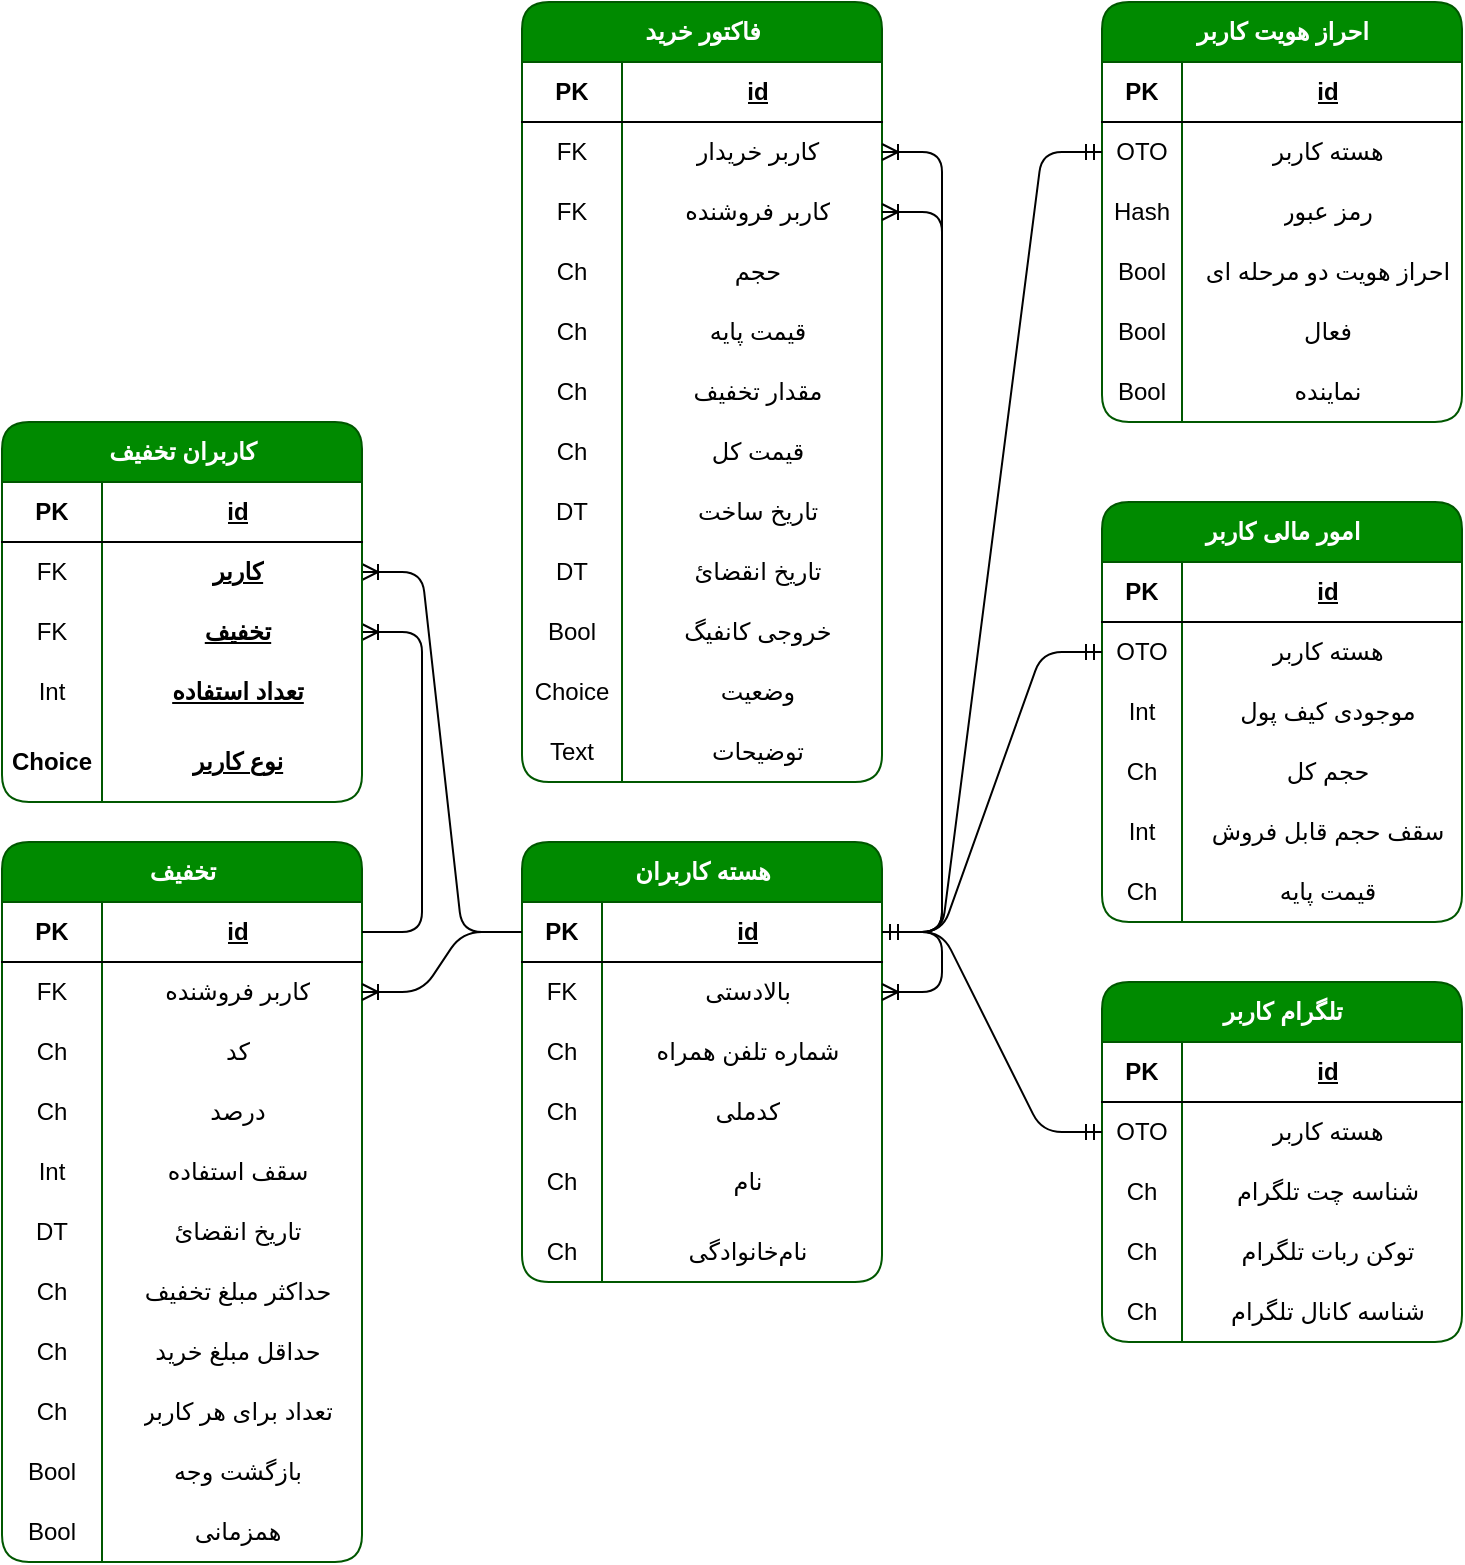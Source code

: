 <mxfile version="28.0.7">
  <diagram name="Page-1" id="xzFV79F4zB2x8VeSr9v8">
    <mxGraphModel dx="1342" dy="1231" grid="1" gridSize="10" guides="1" tooltips="1" connect="1" arrows="1" fold="1" page="0" pageScale="1" pageWidth="827" pageHeight="1169" math="0" shadow="0">
      <root>
        <mxCell id="0" />
        <mxCell id="1" parent="0" />
        <mxCell id="6deg_MOWujxzGPfDcWwe-26" value="فاکتور خرید" style="shape=table;startSize=30;container=1;collapsible=1;childLayout=tableLayout;fixedRows=1;rowLines=0;fontStyle=1;align=center;resizeLast=1;html=1;rounded=1;fillColor=#008a00;fontColor=#ffffff;strokeColor=#005700;swimlaneFillColor=default;" parent="1" vertex="1">
          <mxGeometry x="610" y="-350" width="180" height="390" as="geometry" />
        </mxCell>
        <mxCell id="6deg_MOWujxzGPfDcWwe-27" value="" style="shape=tableRow;horizontal=0;startSize=0;swimlaneHead=0;swimlaneBody=0;fillColor=none;collapsible=0;dropTarget=0;points=[[0,0.5],[1,0.5]];portConstraint=eastwest;top=0;left=0;right=0;bottom=1;swimlaneFillColor=default;" parent="6deg_MOWujxzGPfDcWwe-26" vertex="1">
          <mxGeometry y="30" width="180" height="30" as="geometry" />
        </mxCell>
        <mxCell id="6deg_MOWujxzGPfDcWwe-28" value="PK" style="shape=partialRectangle;connectable=0;fillColor=none;top=0;left=0;bottom=0;right=0;fontStyle=1;overflow=hidden;whiteSpace=wrap;html=1;swimlaneFillColor=default;" parent="6deg_MOWujxzGPfDcWwe-27" vertex="1">
          <mxGeometry width="50" height="30" as="geometry">
            <mxRectangle width="50" height="30" as="alternateBounds" />
          </mxGeometry>
        </mxCell>
        <mxCell id="6deg_MOWujxzGPfDcWwe-29" value="id" style="shape=partialRectangle;connectable=0;fillColor=none;top=0;left=0;bottom=0;right=0;align=center;spacingLeft=6;fontStyle=5;overflow=hidden;whiteSpace=wrap;html=1;swimlaneFillColor=default;" parent="6deg_MOWujxzGPfDcWwe-27" vertex="1">
          <mxGeometry x="50" width="130" height="30" as="geometry">
            <mxRectangle width="130" height="30" as="alternateBounds" />
          </mxGeometry>
        </mxCell>
        <mxCell id="6deg_MOWujxzGPfDcWwe-63" style="shape=tableRow;horizontal=0;startSize=0;swimlaneHead=0;swimlaneBody=0;fillColor=none;collapsible=0;dropTarget=0;points=[[0,0.5],[1,0.5]];portConstraint=eastwest;top=0;left=0;right=0;bottom=0;swimlaneFillColor=default;fontColor=#ffffff;strokeColor=#006EAF;" parent="6deg_MOWujxzGPfDcWwe-26" vertex="1">
          <mxGeometry y="60" width="180" height="30" as="geometry" />
        </mxCell>
        <mxCell id="6deg_MOWujxzGPfDcWwe-64" value="FK" style="shape=partialRectangle;connectable=0;fillColor=none;top=0;left=0;bottom=0;right=0;editable=1;overflow=hidden;whiteSpace=wrap;html=1;swimlaneFillColor=default;" parent="6deg_MOWujxzGPfDcWwe-63" vertex="1">
          <mxGeometry width="50" height="30" as="geometry">
            <mxRectangle width="50" height="30" as="alternateBounds" />
          </mxGeometry>
        </mxCell>
        <mxCell id="6deg_MOWujxzGPfDcWwe-65" value="کاربر خریدار" style="shape=partialRectangle;connectable=0;fillColor=none;top=0;left=0;bottom=0;right=0;align=center;spacingLeft=6;overflow=hidden;whiteSpace=wrap;html=1;swimlaneFillColor=default;" parent="6deg_MOWujxzGPfDcWwe-63" vertex="1">
          <mxGeometry x="50" width="130" height="30" as="geometry">
            <mxRectangle width="130" height="30" as="alternateBounds" />
          </mxGeometry>
        </mxCell>
        <mxCell id="6deg_MOWujxzGPfDcWwe-66" style="shape=tableRow;horizontal=0;startSize=0;swimlaneHead=0;swimlaneBody=0;fillColor=none;collapsible=0;dropTarget=0;points=[[0,0.5],[1,0.5]];portConstraint=eastwest;top=0;left=0;right=0;bottom=0;swimlaneFillColor=default;fontColor=#ffffff;strokeColor=#006EAF;" parent="6deg_MOWujxzGPfDcWwe-26" vertex="1">
          <mxGeometry y="90" width="180" height="30" as="geometry" />
        </mxCell>
        <mxCell id="6deg_MOWujxzGPfDcWwe-67" value="FK" style="shape=partialRectangle;connectable=0;fillColor=none;top=0;left=0;bottom=0;right=0;editable=1;overflow=hidden;whiteSpace=wrap;html=1;swimlaneFillColor=default;" parent="6deg_MOWujxzGPfDcWwe-66" vertex="1">
          <mxGeometry width="50" height="30" as="geometry">
            <mxRectangle width="50" height="30" as="alternateBounds" />
          </mxGeometry>
        </mxCell>
        <mxCell id="6deg_MOWujxzGPfDcWwe-68" value="کاربر فروشنده" style="shape=partialRectangle;connectable=0;fillColor=none;top=0;left=0;bottom=0;right=0;align=center;spacingLeft=6;overflow=hidden;whiteSpace=wrap;html=1;swimlaneFillColor=default;" parent="6deg_MOWujxzGPfDcWwe-66" vertex="1">
          <mxGeometry x="50" width="130" height="30" as="geometry">
            <mxRectangle width="130" height="30" as="alternateBounds" />
          </mxGeometry>
        </mxCell>
        <mxCell id="6deg_MOWujxzGPfDcWwe-36" value="" style="shape=tableRow;horizontal=0;startSize=0;swimlaneHead=0;swimlaneBody=0;fillColor=none;collapsible=0;dropTarget=0;points=[[0,0.5],[1,0.5]];portConstraint=eastwest;top=0;left=0;right=0;bottom=0;swimlaneFillColor=default;" parent="6deg_MOWujxzGPfDcWwe-26" vertex="1">
          <mxGeometry y="120" width="180" height="30" as="geometry" />
        </mxCell>
        <mxCell id="6deg_MOWujxzGPfDcWwe-37" value="Ch" style="shape=partialRectangle;connectable=0;fillColor=none;top=0;left=0;bottom=0;right=0;editable=1;overflow=hidden;whiteSpace=wrap;html=1;swimlaneFillColor=default;" parent="6deg_MOWujxzGPfDcWwe-36" vertex="1">
          <mxGeometry width="50" height="30" as="geometry">
            <mxRectangle width="50" height="30" as="alternateBounds" />
          </mxGeometry>
        </mxCell>
        <mxCell id="6deg_MOWujxzGPfDcWwe-38" value="حجم" style="shape=partialRectangle;connectable=0;fillColor=none;top=0;left=0;bottom=0;right=0;align=center;spacingLeft=6;overflow=hidden;whiteSpace=wrap;html=1;swimlaneFillColor=default;" parent="6deg_MOWujxzGPfDcWwe-36" vertex="1">
          <mxGeometry x="50" width="130" height="30" as="geometry">
            <mxRectangle width="130" height="30" as="alternateBounds" />
          </mxGeometry>
        </mxCell>
        <mxCell id="6deg_MOWujxzGPfDcWwe-45" style="shape=tableRow;horizontal=0;startSize=0;swimlaneHead=0;swimlaneBody=0;fillColor=none;collapsible=0;dropTarget=0;points=[[0,0.5],[1,0.5]];portConstraint=eastwest;top=0;left=0;right=0;bottom=0;swimlaneFillColor=default;" parent="6deg_MOWujxzGPfDcWwe-26" vertex="1">
          <mxGeometry y="150" width="180" height="30" as="geometry" />
        </mxCell>
        <mxCell id="6deg_MOWujxzGPfDcWwe-46" value="Ch" style="shape=partialRectangle;connectable=0;fillColor=none;top=0;left=0;bottom=0;right=0;editable=1;overflow=hidden;whiteSpace=wrap;html=1;swimlaneFillColor=default;" parent="6deg_MOWujxzGPfDcWwe-45" vertex="1">
          <mxGeometry width="50" height="30" as="geometry">
            <mxRectangle width="50" height="30" as="alternateBounds" />
          </mxGeometry>
        </mxCell>
        <mxCell id="6deg_MOWujxzGPfDcWwe-47" value="قیمت پایه" style="shape=partialRectangle;connectable=0;fillColor=none;top=0;left=0;bottom=0;right=0;align=center;spacingLeft=6;overflow=hidden;whiteSpace=wrap;html=1;swimlaneFillColor=default;" parent="6deg_MOWujxzGPfDcWwe-45" vertex="1">
          <mxGeometry x="50" width="130" height="30" as="geometry">
            <mxRectangle width="130" height="30" as="alternateBounds" />
          </mxGeometry>
        </mxCell>
        <mxCell id="YhG-gfFXXCtol52dX9Sa-104" style="shape=tableRow;horizontal=0;startSize=0;swimlaneHead=0;swimlaneBody=0;fillColor=none;collapsible=0;dropTarget=0;points=[[0,0.5],[1,0.5]];portConstraint=eastwest;top=0;left=0;right=0;bottom=0;swimlaneFillColor=default;" parent="6deg_MOWujxzGPfDcWwe-26" vertex="1">
          <mxGeometry y="180" width="180" height="30" as="geometry" />
        </mxCell>
        <mxCell id="YhG-gfFXXCtol52dX9Sa-105" value="Ch" style="shape=partialRectangle;connectable=0;fillColor=none;top=0;left=0;bottom=0;right=0;editable=1;overflow=hidden;whiteSpace=wrap;html=1;swimlaneFillColor=default;" parent="YhG-gfFXXCtol52dX9Sa-104" vertex="1">
          <mxGeometry width="50" height="30" as="geometry">
            <mxRectangle width="50" height="30" as="alternateBounds" />
          </mxGeometry>
        </mxCell>
        <mxCell id="YhG-gfFXXCtol52dX9Sa-106" value="مقدار تخفیف" style="shape=partialRectangle;connectable=0;fillColor=none;top=0;left=0;bottom=0;right=0;align=center;spacingLeft=6;overflow=hidden;whiteSpace=wrap;html=1;swimlaneFillColor=default;" parent="YhG-gfFXXCtol52dX9Sa-104" vertex="1">
          <mxGeometry x="50" width="130" height="30" as="geometry">
            <mxRectangle width="130" height="30" as="alternateBounds" />
          </mxGeometry>
        </mxCell>
        <mxCell id="6deg_MOWujxzGPfDcWwe-39" style="shape=tableRow;horizontal=0;startSize=0;swimlaneHead=0;swimlaneBody=0;fillColor=none;collapsible=0;dropTarget=0;points=[[0,0.5],[1,0.5]];portConstraint=eastwest;top=0;left=0;right=0;bottom=0;swimlaneFillColor=default;" parent="6deg_MOWujxzGPfDcWwe-26" vertex="1">
          <mxGeometry y="210" width="180" height="30" as="geometry" />
        </mxCell>
        <mxCell id="6deg_MOWujxzGPfDcWwe-40" value="Ch" style="shape=partialRectangle;connectable=0;fillColor=none;top=0;left=0;bottom=0;right=0;editable=1;overflow=hidden;whiteSpace=wrap;html=1;swimlaneFillColor=default;" parent="6deg_MOWujxzGPfDcWwe-39" vertex="1">
          <mxGeometry width="50" height="30" as="geometry">
            <mxRectangle width="50" height="30" as="alternateBounds" />
          </mxGeometry>
        </mxCell>
        <mxCell id="6deg_MOWujxzGPfDcWwe-41" value="قیمت کل" style="shape=partialRectangle;connectable=0;fillColor=none;top=0;left=0;bottom=0;right=0;align=center;spacingLeft=6;overflow=hidden;whiteSpace=wrap;html=1;swimlaneFillColor=default;" parent="6deg_MOWujxzGPfDcWwe-39" vertex="1">
          <mxGeometry x="50" width="130" height="30" as="geometry">
            <mxRectangle width="130" height="30" as="alternateBounds" />
          </mxGeometry>
        </mxCell>
        <mxCell id="6deg_MOWujxzGPfDcWwe-30" value="" style="shape=tableRow;horizontal=0;startSize=0;swimlaneHead=0;swimlaneBody=0;fillColor=none;collapsible=0;dropTarget=0;points=[[0,0.5],[1,0.5]];portConstraint=eastwest;top=0;left=0;right=0;bottom=0;swimlaneFillColor=default;" parent="6deg_MOWujxzGPfDcWwe-26" vertex="1">
          <mxGeometry y="240" width="180" height="30" as="geometry" />
        </mxCell>
        <mxCell id="6deg_MOWujxzGPfDcWwe-31" value="DT" style="shape=partialRectangle;connectable=0;fillColor=none;top=0;left=0;bottom=0;right=0;editable=1;overflow=hidden;whiteSpace=wrap;html=1;swimlaneFillColor=default;" parent="6deg_MOWujxzGPfDcWwe-30" vertex="1">
          <mxGeometry width="50" height="30" as="geometry">
            <mxRectangle width="50" height="30" as="alternateBounds" />
          </mxGeometry>
        </mxCell>
        <mxCell id="6deg_MOWujxzGPfDcWwe-32" value="تاریخ ساخت" style="shape=partialRectangle;connectable=0;fillColor=none;top=0;left=0;bottom=0;right=0;align=center;spacingLeft=6;overflow=hidden;whiteSpace=wrap;html=1;swimlaneFillColor=default;" parent="6deg_MOWujxzGPfDcWwe-30" vertex="1">
          <mxGeometry x="50" width="130" height="30" as="geometry">
            <mxRectangle width="130" height="30" as="alternateBounds" />
          </mxGeometry>
        </mxCell>
        <mxCell id="YhG-gfFXXCtol52dX9Sa-58" style="shape=tableRow;horizontal=0;startSize=0;swimlaneHead=0;swimlaneBody=0;fillColor=none;collapsible=0;dropTarget=0;points=[[0,0.5],[1,0.5]];portConstraint=eastwest;top=0;left=0;right=0;bottom=0;swimlaneFillColor=default;" parent="6deg_MOWujxzGPfDcWwe-26" vertex="1">
          <mxGeometry y="270" width="180" height="30" as="geometry" />
        </mxCell>
        <mxCell id="YhG-gfFXXCtol52dX9Sa-59" value="DT" style="shape=partialRectangle;connectable=0;fillColor=none;top=0;left=0;bottom=0;right=0;editable=1;overflow=hidden;whiteSpace=wrap;html=1;swimlaneFillColor=default;" parent="YhG-gfFXXCtol52dX9Sa-58" vertex="1">
          <mxGeometry width="50" height="30" as="geometry">
            <mxRectangle width="50" height="30" as="alternateBounds" />
          </mxGeometry>
        </mxCell>
        <mxCell id="YhG-gfFXXCtol52dX9Sa-60" value="تاریخ انقضائ" style="shape=partialRectangle;connectable=0;fillColor=none;top=0;left=0;bottom=0;right=0;align=center;spacingLeft=6;overflow=hidden;whiteSpace=wrap;html=1;swimlaneFillColor=default;" parent="YhG-gfFXXCtol52dX9Sa-58" vertex="1">
          <mxGeometry x="50" width="130" height="30" as="geometry">
            <mxRectangle width="130" height="30" as="alternateBounds" />
          </mxGeometry>
        </mxCell>
        <mxCell id="YhG-gfFXXCtol52dX9Sa-61" style="shape=tableRow;horizontal=0;startSize=0;swimlaneHead=0;swimlaneBody=0;fillColor=none;collapsible=0;dropTarget=0;points=[[0,0.5],[1,0.5]];portConstraint=eastwest;top=0;left=0;right=0;bottom=0;swimlaneFillColor=default;" parent="6deg_MOWujxzGPfDcWwe-26" vertex="1">
          <mxGeometry y="300" width="180" height="30" as="geometry" />
        </mxCell>
        <mxCell id="YhG-gfFXXCtol52dX9Sa-62" value="Bool" style="shape=partialRectangle;connectable=0;fillColor=none;top=0;left=0;bottom=0;right=0;editable=1;overflow=hidden;whiteSpace=wrap;html=1;swimlaneFillColor=default;" parent="YhG-gfFXXCtol52dX9Sa-61" vertex="1">
          <mxGeometry width="50" height="30" as="geometry">
            <mxRectangle width="50" height="30" as="alternateBounds" />
          </mxGeometry>
        </mxCell>
        <mxCell id="YhG-gfFXXCtol52dX9Sa-63" value="خروجی کانفیگ" style="shape=partialRectangle;connectable=0;fillColor=none;top=0;left=0;bottom=0;right=0;align=center;spacingLeft=6;overflow=hidden;whiteSpace=wrap;html=1;swimlaneFillColor=default;" parent="YhG-gfFXXCtol52dX9Sa-61" vertex="1">
          <mxGeometry x="50" width="130" height="30" as="geometry">
            <mxRectangle width="130" height="30" as="alternateBounds" />
          </mxGeometry>
        </mxCell>
        <mxCell id="YhG-gfFXXCtol52dX9Sa-64" style="shape=tableRow;horizontal=0;startSize=0;swimlaneHead=0;swimlaneBody=0;fillColor=none;collapsible=0;dropTarget=0;points=[[0,0.5],[1,0.5]];portConstraint=eastwest;top=0;left=0;right=0;bottom=0;swimlaneFillColor=default;" parent="6deg_MOWujxzGPfDcWwe-26" vertex="1">
          <mxGeometry y="330" width="180" height="30" as="geometry" />
        </mxCell>
        <mxCell id="YhG-gfFXXCtol52dX9Sa-65" value="Choice" style="shape=partialRectangle;connectable=0;fillColor=none;top=0;left=0;bottom=0;right=0;editable=1;overflow=hidden;whiteSpace=wrap;html=1;swimlaneFillColor=default;" parent="YhG-gfFXXCtol52dX9Sa-64" vertex="1">
          <mxGeometry width="50" height="30" as="geometry">
            <mxRectangle width="50" height="30" as="alternateBounds" />
          </mxGeometry>
        </mxCell>
        <mxCell id="YhG-gfFXXCtol52dX9Sa-66" value="وضعیت" style="shape=partialRectangle;connectable=0;fillColor=none;top=0;left=0;bottom=0;right=0;align=center;spacingLeft=6;overflow=hidden;whiteSpace=wrap;html=1;swimlaneFillColor=default;" parent="YhG-gfFXXCtol52dX9Sa-64" vertex="1">
          <mxGeometry x="50" width="130" height="30" as="geometry">
            <mxRectangle width="130" height="30" as="alternateBounds" />
          </mxGeometry>
        </mxCell>
        <mxCell id="YhG-gfFXXCtol52dX9Sa-122" style="shape=tableRow;horizontal=0;startSize=0;swimlaneHead=0;swimlaneBody=0;fillColor=none;collapsible=0;dropTarget=0;points=[[0,0.5],[1,0.5]];portConstraint=eastwest;top=0;left=0;right=0;bottom=0;swimlaneFillColor=default;" parent="6deg_MOWujxzGPfDcWwe-26" vertex="1">
          <mxGeometry y="360" width="180" height="30" as="geometry" />
        </mxCell>
        <mxCell id="YhG-gfFXXCtol52dX9Sa-123" value="Text" style="shape=partialRectangle;connectable=0;fillColor=none;top=0;left=0;bottom=0;right=0;editable=1;overflow=hidden;whiteSpace=wrap;html=1;swimlaneFillColor=default;" parent="YhG-gfFXXCtol52dX9Sa-122" vertex="1">
          <mxGeometry width="50" height="30" as="geometry">
            <mxRectangle width="50" height="30" as="alternateBounds" />
          </mxGeometry>
        </mxCell>
        <mxCell id="YhG-gfFXXCtol52dX9Sa-124" value="توضیحات" style="shape=partialRectangle;connectable=0;fillColor=none;top=0;left=0;bottom=0;right=0;align=center;spacingLeft=6;overflow=hidden;whiteSpace=wrap;html=1;swimlaneFillColor=default;" parent="YhG-gfFXXCtol52dX9Sa-122" vertex="1">
          <mxGeometry x="50" width="130" height="30" as="geometry">
            <mxRectangle width="130" height="30" as="alternateBounds" />
          </mxGeometry>
        </mxCell>
        <mxCell id="6deg_MOWujxzGPfDcWwe-69" value="" style="edgeStyle=entityRelationEdgeStyle;fontSize=12;html=1;endArrow=ERoneToMany;rounded=1;curved=0;" parent="1" source="bTfZfYjxUkycG_tiDqc0-6" target="6deg_MOWujxzGPfDcWwe-63" edge="1">
          <mxGeometry width="100" height="100" relative="1" as="geometry">
            <mxPoint x="220" y="290" as="sourcePoint" />
            <mxPoint x="320" y="190" as="targetPoint" />
          </mxGeometry>
        </mxCell>
        <mxCell id="6deg_MOWujxzGPfDcWwe-70" value="" style="edgeStyle=entityRelationEdgeStyle;fontSize=12;html=1;endArrow=ERoneToMany;rounded=1;curved=0;" parent="1" source="bTfZfYjxUkycG_tiDqc0-6" target="6deg_MOWujxzGPfDcWwe-66" edge="1">
          <mxGeometry width="100" height="100" relative="1" as="geometry">
            <mxPoint x="320" y="150" as="sourcePoint" />
            <mxPoint x="441" y="180" as="targetPoint" />
          </mxGeometry>
        </mxCell>
        <mxCell id="YhG-gfFXXCtol52dX9Sa-70" value="تخفیف" style="shape=table;startSize=30;container=1;collapsible=1;childLayout=tableLayout;fixedRows=1;rowLines=0;fontStyle=1;align=center;resizeLast=1;html=1;rounded=1;fillColor=#008a00;fontColor=#ffffff;strokeColor=#005700;swimlaneFillColor=default;" parent="1" vertex="1">
          <mxGeometry x="350" y="70" width="180" height="360" as="geometry" />
        </mxCell>
        <mxCell id="YhG-gfFXXCtol52dX9Sa-71" value="" style="shape=tableRow;horizontal=0;startSize=0;swimlaneHead=0;swimlaneBody=0;fillColor=none;collapsible=0;dropTarget=0;points=[[0,0.5],[1,0.5]];portConstraint=eastwest;top=0;left=0;right=0;bottom=1;swimlaneFillColor=default;" parent="YhG-gfFXXCtol52dX9Sa-70" vertex="1">
          <mxGeometry y="30" width="180" height="30" as="geometry" />
        </mxCell>
        <mxCell id="YhG-gfFXXCtol52dX9Sa-72" value="PK" style="shape=partialRectangle;connectable=0;fillColor=none;top=0;left=0;bottom=0;right=0;fontStyle=1;overflow=hidden;whiteSpace=wrap;html=1;swimlaneFillColor=default;" parent="YhG-gfFXXCtol52dX9Sa-71" vertex="1">
          <mxGeometry width="50" height="30" as="geometry">
            <mxRectangle width="50" height="30" as="alternateBounds" />
          </mxGeometry>
        </mxCell>
        <mxCell id="YhG-gfFXXCtol52dX9Sa-73" value="id" style="shape=partialRectangle;connectable=0;fillColor=none;top=0;left=0;bottom=0;right=0;align=center;spacingLeft=6;fontStyle=5;overflow=hidden;whiteSpace=wrap;html=1;swimlaneFillColor=default;" parent="YhG-gfFXXCtol52dX9Sa-71" vertex="1">
          <mxGeometry x="50" width="130" height="30" as="geometry">
            <mxRectangle width="130" height="30" as="alternateBounds" />
          </mxGeometry>
        </mxCell>
        <mxCell id="YhG-gfFXXCtol52dX9Sa-77" style="shape=tableRow;horizontal=0;startSize=0;swimlaneHead=0;swimlaneBody=0;fillColor=none;collapsible=0;dropTarget=0;points=[[0,0.5],[1,0.5]];portConstraint=eastwest;top=0;left=0;right=0;bottom=0;swimlaneFillColor=default;fontColor=#ffffff;strokeColor=#006EAF;" parent="YhG-gfFXXCtol52dX9Sa-70" vertex="1">
          <mxGeometry y="60" width="180" height="30" as="geometry" />
        </mxCell>
        <mxCell id="YhG-gfFXXCtol52dX9Sa-78" value="FK" style="shape=partialRectangle;connectable=0;fillColor=none;top=0;left=0;bottom=0;right=0;editable=1;overflow=hidden;whiteSpace=wrap;html=1;swimlaneFillColor=default;" parent="YhG-gfFXXCtol52dX9Sa-77" vertex="1">
          <mxGeometry width="50" height="30" as="geometry">
            <mxRectangle width="50" height="30" as="alternateBounds" />
          </mxGeometry>
        </mxCell>
        <mxCell id="YhG-gfFXXCtol52dX9Sa-79" value="کاربر فروشنده" style="shape=partialRectangle;connectable=0;fillColor=none;top=0;left=0;bottom=0;right=0;align=center;spacingLeft=6;overflow=hidden;whiteSpace=wrap;html=1;swimlaneFillColor=default;" parent="YhG-gfFXXCtol52dX9Sa-77" vertex="1">
          <mxGeometry x="50" width="130" height="30" as="geometry">
            <mxRectangle width="130" height="30" as="alternateBounds" />
          </mxGeometry>
        </mxCell>
        <mxCell id="YhG-gfFXXCtol52dX9Sa-80" value="" style="shape=tableRow;horizontal=0;startSize=0;swimlaneHead=0;swimlaneBody=0;fillColor=none;collapsible=0;dropTarget=0;points=[[0,0.5],[1,0.5]];portConstraint=eastwest;top=0;left=0;right=0;bottom=0;swimlaneFillColor=default;" parent="YhG-gfFXXCtol52dX9Sa-70" vertex="1">
          <mxGeometry y="90" width="180" height="30" as="geometry" />
        </mxCell>
        <mxCell id="YhG-gfFXXCtol52dX9Sa-81" value="Ch" style="shape=partialRectangle;connectable=0;fillColor=none;top=0;left=0;bottom=0;right=0;editable=1;overflow=hidden;whiteSpace=wrap;html=1;swimlaneFillColor=default;" parent="YhG-gfFXXCtol52dX9Sa-80" vertex="1">
          <mxGeometry width="50" height="30" as="geometry">
            <mxRectangle width="50" height="30" as="alternateBounds" />
          </mxGeometry>
        </mxCell>
        <mxCell id="YhG-gfFXXCtol52dX9Sa-82" value="کد" style="shape=partialRectangle;connectable=0;fillColor=none;top=0;left=0;bottom=0;right=0;align=center;spacingLeft=6;overflow=hidden;whiteSpace=wrap;html=1;swimlaneFillColor=default;" parent="YhG-gfFXXCtol52dX9Sa-80" vertex="1">
          <mxGeometry x="50" width="130" height="30" as="geometry">
            <mxRectangle width="130" height="30" as="alternateBounds" />
          </mxGeometry>
        </mxCell>
        <mxCell id="YhG-gfFXXCtol52dX9Sa-86" style="shape=tableRow;horizontal=0;startSize=0;swimlaneHead=0;swimlaneBody=0;fillColor=none;collapsible=0;dropTarget=0;points=[[0,0.5],[1,0.5]];portConstraint=eastwest;top=0;left=0;right=0;bottom=0;swimlaneFillColor=default;" parent="YhG-gfFXXCtol52dX9Sa-70" vertex="1">
          <mxGeometry y="120" width="180" height="30" as="geometry" />
        </mxCell>
        <mxCell id="YhG-gfFXXCtol52dX9Sa-87" value="Ch" style="shape=partialRectangle;connectable=0;fillColor=none;top=0;left=0;bottom=0;right=0;editable=1;overflow=hidden;whiteSpace=wrap;html=1;swimlaneFillColor=default;" parent="YhG-gfFXXCtol52dX9Sa-86" vertex="1">
          <mxGeometry width="50" height="30" as="geometry">
            <mxRectangle width="50" height="30" as="alternateBounds" />
          </mxGeometry>
        </mxCell>
        <mxCell id="YhG-gfFXXCtol52dX9Sa-88" value="درصد" style="shape=partialRectangle;connectable=0;fillColor=none;top=0;left=0;bottom=0;right=0;align=center;spacingLeft=6;overflow=hidden;whiteSpace=wrap;html=1;swimlaneFillColor=default;" parent="YhG-gfFXXCtol52dX9Sa-86" vertex="1">
          <mxGeometry x="50" width="130" height="30" as="geometry">
            <mxRectangle width="130" height="30" as="alternateBounds" />
          </mxGeometry>
        </mxCell>
        <mxCell id="YhG-gfFXXCtol52dX9Sa-89" value="" style="shape=tableRow;horizontal=0;startSize=0;swimlaneHead=0;swimlaneBody=0;fillColor=none;collapsible=0;dropTarget=0;points=[[0,0.5],[1,0.5]];portConstraint=eastwest;top=0;left=0;right=0;bottom=0;swimlaneFillColor=default;" parent="YhG-gfFXXCtol52dX9Sa-70" vertex="1">
          <mxGeometry y="150" width="180" height="30" as="geometry" />
        </mxCell>
        <mxCell id="YhG-gfFXXCtol52dX9Sa-90" value="Int" style="shape=partialRectangle;connectable=0;fillColor=none;top=0;left=0;bottom=0;right=0;editable=1;overflow=hidden;whiteSpace=wrap;html=1;swimlaneFillColor=default;" parent="YhG-gfFXXCtol52dX9Sa-89" vertex="1">
          <mxGeometry width="50" height="30" as="geometry">
            <mxRectangle width="50" height="30" as="alternateBounds" />
          </mxGeometry>
        </mxCell>
        <mxCell id="YhG-gfFXXCtol52dX9Sa-91" value="سقف استفاده" style="shape=partialRectangle;connectable=0;fillColor=none;top=0;left=0;bottom=0;right=0;align=center;spacingLeft=6;overflow=hidden;whiteSpace=wrap;html=1;swimlaneFillColor=default;" parent="YhG-gfFXXCtol52dX9Sa-89" vertex="1">
          <mxGeometry x="50" width="130" height="30" as="geometry">
            <mxRectangle width="130" height="30" as="alternateBounds" />
          </mxGeometry>
        </mxCell>
        <mxCell id="YhG-gfFXXCtol52dX9Sa-92" style="shape=tableRow;horizontal=0;startSize=0;swimlaneHead=0;swimlaneBody=0;fillColor=none;collapsible=0;dropTarget=0;points=[[0,0.5],[1,0.5]];portConstraint=eastwest;top=0;left=0;right=0;bottom=0;swimlaneFillColor=default;" parent="YhG-gfFXXCtol52dX9Sa-70" vertex="1">
          <mxGeometry y="180" width="180" height="30" as="geometry" />
        </mxCell>
        <mxCell id="YhG-gfFXXCtol52dX9Sa-93" value="DT" style="shape=partialRectangle;connectable=0;fillColor=none;top=0;left=0;bottom=0;right=0;editable=1;overflow=hidden;whiteSpace=wrap;html=1;swimlaneFillColor=default;" parent="YhG-gfFXXCtol52dX9Sa-92" vertex="1">
          <mxGeometry width="50" height="30" as="geometry">
            <mxRectangle width="50" height="30" as="alternateBounds" />
          </mxGeometry>
        </mxCell>
        <mxCell id="YhG-gfFXXCtol52dX9Sa-94" value="تاریخ انقضائ" style="shape=partialRectangle;connectable=0;fillColor=none;top=0;left=0;bottom=0;right=0;align=center;spacingLeft=6;overflow=hidden;whiteSpace=wrap;html=1;swimlaneFillColor=default;" parent="YhG-gfFXXCtol52dX9Sa-92" vertex="1">
          <mxGeometry x="50" width="130" height="30" as="geometry">
            <mxRectangle width="130" height="30" as="alternateBounds" />
          </mxGeometry>
        </mxCell>
        <mxCell id="YhG-gfFXXCtol52dX9Sa-113" style="shape=tableRow;horizontal=0;startSize=0;swimlaneHead=0;swimlaneBody=0;fillColor=none;collapsible=0;dropTarget=0;points=[[0,0.5],[1,0.5]];portConstraint=eastwest;top=0;left=0;right=0;bottom=0;swimlaneFillColor=default;" parent="YhG-gfFXXCtol52dX9Sa-70" vertex="1">
          <mxGeometry y="210" width="180" height="30" as="geometry" />
        </mxCell>
        <mxCell id="YhG-gfFXXCtol52dX9Sa-114" value="Ch" style="shape=partialRectangle;connectable=0;fillColor=none;top=0;left=0;bottom=0;right=0;editable=1;overflow=hidden;whiteSpace=wrap;html=1;swimlaneFillColor=default;" parent="YhG-gfFXXCtol52dX9Sa-113" vertex="1">
          <mxGeometry width="50" height="30" as="geometry">
            <mxRectangle width="50" height="30" as="alternateBounds" />
          </mxGeometry>
        </mxCell>
        <mxCell id="YhG-gfFXXCtol52dX9Sa-115" value="حداکثر مبلغ تخفیف" style="shape=partialRectangle;connectable=0;fillColor=none;top=0;left=0;bottom=0;right=0;align=center;spacingLeft=6;overflow=hidden;whiteSpace=wrap;html=1;swimlaneFillColor=default;" parent="YhG-gfFXXCtol52dX9Sa-113" vertex="1">
          <mxGeometry x="50" width="130" height="30" as="geometry">
            <mxRectangle width="130" height="30" as="alternateBounds" />
          </mxGeometry>
        </mxCell>
        <mxCell id="YhG-gfFXXCtol52dX9Sa-110" style="shape=tableRow;horizontal=0;startSize=0;swimlaneHead=0;swimlaneBody=0;fillColor=none;collapsible=0;dropTarget=0;points=[[0,0.5],[1,0.5]];portConstraint=eastwest;top=0;left=0;right=0;bottom=0;swimlaneFillColor=default;" parent="YhG-gfFXXCtol52dX9Sa-70" vertex="1">
          <mxGeometry y="240" width="180" height="30" as="geometry" />
        </mxCell>
        <mxCell id="YhG-gfFXXCtol52dX9Sa-111" value="Ch" style="shape=partialRectangle;connectable=0;fillColor=none;top=0;left=0;bottom=0;right=0;editable=1;overflow=hidden;whiteSpace=wrap;html=1;swimlaneFillColor=default;" parent="YhG-gfFXXCtol52dX9Sa-110" vertex="1">
          <mxGeometry width="50" height="30" as="geometry">
            <mxRectangle width="50" height="30" as="alternateBounds" />
          </mxGeometry>
        </mxCell>
        <mxCell id="YhG-gfFXXCtol52dX9Sa-112" value="حداقل مبلغ خرید" style="shape=partialRectangle;connectable=0;fillColor=none;top=0;left=0;bottom=0;right=0;align=center;spacingLeft=6;overflow=hidden;whiteSpace=wrap;html=1;swimlaneFillColor=default;" parent="YhG-gfFXXCtol52dX9Sa-110" vertex="1">
          <mxGeometry x="50" width="130" height="30" as="geometry">
            <mxRectangle width="130" height="30" as="alternateBounds" />
          </mxGeometry>
        </mxCell>
        <mxCell id="YhG-gfFXXCtol52dX9Sa-107" style="shape=tableRow;horizontal=0;startSize=0;swimlaneHead=0;swimlaneBody=0;fillColor=none;collapsible=0;dropTarget=0;points=[[0,0.5],[1,0.5]];portConstraint=eastwest;top=0;left=0;right=0;bottom=0;swimlaneFillColor=default;" parent="YhG-gfFXXCtol52dX9Sa-70" vertex="1">
          <mxGeometry y="270" width="180" height="30" as="geometry" />
        </mxCell>
        <mxCell id="YhG-gfFXXCtol52dX9Sa-108" value="Ch" style="shape=partialRectangle;connectable=0;fillColor=none;top=0;left=0;bottom=0;right=0;editable=1;overflow=hidden;whiteSpace=wrap;html=1;swimlaneFillColor=default;" parent="YhG-gfFXXCtol52dX9Sa-107" vertex="1">
          <mxGeometry width="50" height="30" as="geometry">
            <mxRectangle width="50" height="30" as="alternateBounds" />
          </mxGeometry>
        </mxCell>
        <mxCell id="YhG-gfFXXCtol52dX9Sa-109" value="تعداد برای هر کاربر" style="shape=partialRectangle;connectable=0;fillColor=none;top=0;left=0;bottom=0;right=0;align=center;spacingLeft=6;overflow=hidden;whiteSpace=wrap;html=1;swimlaneFillColor=default;" parent="YhG-gfFXXCtol52dX9Sa-107" vertex="1">
          <mxGeometry x="50" width="130" height="30" as="geometry">
            <mxRectangle width="130" height="30" as="alternateBounds" />
          </mxGeometry>
        </mxCell>
        <mxCell id="YhG-gfFXXCtol52dX9Sa-83" style="shape=tableRow;horizontal=0;startSize=0;swimlaneHead=0;swimlaneBody=0;fillColor=none;collapsible=0;dropTarget=0;points=[[0,0.5],[1,0.5]];portConstraint=eastwest;top=0;left=0;right=0;bottom=0;swimlaneFillColor=default;" parent="YhG-gfFXXCtol52dX9Sa-70" vertex="1">
          <mxGeometry y="300" width="180" height="30" as="geometry" />
        </mxCell>
        <mxCell id="YhG-gfFXXCtol52dX9Sa-84" value="Bool" style="shape=partialRectangle;connectable=0;fillColor=none;top=0;left=0;bottom=0;right=0;editable=1;overflow=hidden;whiteSpace=wrap;html=1;swimlaneFillColor=default;" parent="YhG-gfFXXCtol52dX9Sa-83" vertex="1">
          <mxGeometry width="50" height="30" as="geometry">
            <mxRectangle width="50" height="30" as="alternateBounds" />
          </mxGeometry>
        </mxCell>
        <mxCell id="YhG-gfFXXCtol52dX9Sa-85" value="بازگشت وجه" style="shape=partialRectangle;connectable=0;fillColor=none;top=0;left=0;bottom=0;right=0;align=center;spacingLeft=6;overflow=hidden;whiteSpace=wrap;html=1;swimlaneFillColor=default;" parent="YhG-gfFXXCtol52dX9Sa-83" vertex="1">
          <mxGeometry x="50" width="130" height="30" as="geometry">
            <mxRectangle width="130" height="30" as="alternateBounds" />
          </mxGeometry>
        </mxCell>
        <mxCell id="YhG-gfFXXCtol52dX9Sa-116" style="shape=tableRow;horizontal=0;startSize=0;swimlaneHead=0;swimlaneBody=0;fillColor=none;collapsible=0;dropTarget=0;points=[[0,0.5],[1,0.5]];portConstraint=eastwest;top=0;left=0;right=0;bottom=0;swimlaneFillColor=default;" parent="YhG-gfFXXCtol52dX9Sa-70" vertex="1">
          <mxGeometry y="330" width="180" height="30" as="geometry" />
        </mxCell>
        <mxCell id="YhG-gfFXXCtol52dX9Sa-117" value="Bool" style="shape=partialRectangle;connectable=0;fillColor=none;top=0;left=0;bottom=0;right=0;editable=1;overflow=hidden;whiteSpace=wrap;html=1;swimlaneFillColor=default;" parent="YhG-gfFXXCtol52dX9Sa-116" vertex="1">
          <mxGeometry width="50" height="30" as="geometry">
            <mxRectangle width="50" height="30" as="alternateBounds" />
          </mxGeometry>
        </mxCell>
        <mxCell id="YhG-gfFXXCtol52dX9Sa-118" value="همزمانی" style="shape=partialRectangle;connectable=0;fillColor=none;top=0;left=0;bottom=0;right=0;align=center;spacingLeft=6;overflow=hidden;whiteSpace=wrap;html=1;swimlaneFillColor=default;" parent="YhG-gfFXXCtol52dX9Sa-116" vertex="1">
          <mxGeometry x="50" width="130" height="30" as="geometry">
            <mxRectangle width="130" height="30" as="alternateBounds" />
          </mxGeometry>
        </mxCell>
        <mxCell id="YhG-gfFXXCtol52dX9Sa-101" value="" style="edgeStyle=entityRelationEdgeStyle;fontSize=12;html=1;endArrow=ERoneToMany;rounded=1;" parent="1" source="bTfZfYjxUkycG_tiDqc0-6" target="YhG-gfFXXCtol52dX9Sa-77" edge="1">
          <mxGeometry width="100" height="100" relative="1" as="geometry">
            <mxPoint x="90" y="80" as="sourcePoint" />
            <mxPoint x="401" y="190" as="targetPoint" />
          </mxGeometry>
        </mxCell>
        <mxCell id="bTfZfYjxUkycG_tiDqc0-5" value="هسته کاربران" style="shape=table;startSize=30;container=1;collapsible=1;childLayout=tableLayout;fixedRows=1;rowLines=0;fontStyle=1;align=center;resizeLast=1;html=1;rounded=1;fillColor=#008a00;fontColor=#ffffff;strokeColor=#005700;swimlaneFillColor=default;" vertex="1" parent="1">
          <mxGeometry x="610" y="70" width="180" height="220" as="geometry" />
        </mxCell>
        <mxCell id="bTfZfYjxUkycG_tiDqc0-6" value="" style="shape=tableRow;horizontal=0;startSize=0;swimlaneHead=0;swimlaneBody=0;fillColor=none;collapsible=0;dropTarget=0;points=[[0,0.5],[1,0.5]];portConstraint=eastwest;top=0;left=0;right=0;bottom=1;swimlaneFillColor=default;" vertex="1" parent="bTfZfYjxUkycG_tiDqc0-5">
          <mxGeometry y="30" width="180" height="30" as="geometry" />
        </mxCell>
        <mxCell id="bTfZfYjxUkycG_tiDqc0-7" value="PK" style="shape=partialRectangle;connectable=0;fillColor=none;top=0;left=0;bottom=0;right=0;fontStyle=1;overflow=hidden;whiteSpace=wrap;html=1;swimlaneFillColor=default;" vertex="1" parent="bTfZfYjxUkycG_tiDqc0-6">
          <mxGeometry width="40" height="30" as="geometry">
            <mxRectangle width="40" height="30" as="alternateBounds" />
          </mxGeometry>
        </mxCell>
        <mxCell id="bTfZfYjxUkycG_tiDqc0-8" value="id" style="shape=partialRectangle;connectable=0;fillColor=none;top=0;left=0;bottom=0;right=0;align=center;spacingLeft=6;fontStyle=5;overflow=hidden;whiteSpace=wrap;html=1;swimlaneFillColor=default;" vertex="1" parent="bTfZfYjxUkycG_tiDqc0-6">
          <mxGeometry x="40" width="140" height="30" as="geometry">
            <mxRectangle width="140" height="30" as="alternateBounds" />
          </mxGeometry>
        </mxCell>
        <mxCell id="bTfZfYjxUkycG_tiDqc0-9" style="shape=tableRow;horizontal=0;startSize=0;swimlaneHead=0;swimlaneBody=0;fillColor=none;collapsible=0;dropTarget=0;points=[[0,0.5],[1,0.5]];portConstraint=eastwest;top=0;left=0;right=0;bottom=0;swimlaneFillColor=default;fontColor=#ffffff;strokeColor=#006EAF;" vertex="1" parent="bTfZfYjxUkycG_tiDqc0-5">
          <mxGeometry y="60" width="180" height="30" as="geometry" />
        </mxCell>
        <mxCell id="bTfZfYjxUkycG_tiDqc0-10" value="FK" style="shape=partialRectangle;connectable=0;fillColor=none;top=0;left=0;bottom=0;right=0;editable=1;overflow=hidden;whiteSpace=wrap;html=1;swimlaneFillColor=default;" vertex="1" parent="bTfZfYjxUkycG_tiDqc0-9">
          <mxGeometry width="40" height="30" as="geometry">
            <mxRectangle width="40" height="30" as="alternateBounds" />
          </mxGeometry>
        </mxCell>
        <mxCell id="bTfZfYjxUkycG_tiDqc0-11" value="بالادستی" style="shape=partialRectangle;connectable=0;fillColor=none;top=0;left=0;bottom=0;right=0;align=center;spacingLeft=6;overflow=hidden;whiteSpace=wrap;html=1;swimlaneFillColor=default;" vertex="1" parent="bTfZfYjxUkycG_tiDqc0-9">
          <mxGeometry x="40" width="140" height="30" as="geometry">
            <mxRectangle width="140" height="30" as="alternateBounds" />
          </mxGeometry>
        </mxCell>
        <mxCell id="bTfZfYjxUkycG_tiDqc0-12" value="" style="shape=tableRow;horizontal=0;startSize=0;swimlaneHead=0;swimlaneBody=0;fillColor=none;collapsible=0;dropTarget=0;points=[[0,0.5],[1,0.5]];portConstraint=eastwest;top=0;left=0;right=0;bottom=0;swimlaneFillColor=default;" vertex="1" parent="bTfZfYjxUkycG_tiDqc0-5">
          <mxGeometry y="90" width="180" height="30" as="geometry" />
        </mxCell>
        <mxCell id="bTfZfYjxUkycG_tiDqc0-13" value="Ch" style="shape=partialRectangle;connectable=0;fillColor=none;top=0;left=0;bottom=0;right=0;editable=1;overflow=hidden;whiteSpace=wrap;html=1;swimlaneFillColor=default;" vertex="1" parent="bTfZfYjxUkycG_tiDqc0-12">
          <mxGeometry width="40" height="30" as="geometry">
            <mxRectangle width="40" height="30" as="alternateBounds" />
          </mxGeometry>
        </mxCell>
        <mxCell id="bTfZfYjxUkycG_tiDqc0-14" value="شماره تلفن همراه" style="shape=partialRectangle;connectable=0;fillColor=none;top=0;left=0;bottom=0;right=0;align=center;spacingLeft=6;overflow=hidden;whiteSpace=wrap;html=1;swimlaneFillColor=default;" vertex="1" parent="bTfZfYjxUkycG_tiDqc0-12">
          <mxGeometry x="40" width="140" height="30" as="geometry">
            <mxRectangle width="140" height="30" as="alternateBounds" />
          </mxGeometry>
        </mxCell>
        <mxCell id="bTfZfYjxUkycG_tiDqc0-15" style="shape=tableRow;horizontal=0;startSize=0;swimlaneHead=0;swimlaneBody=0;fillColor=none;collapsible=0;dropTarget=0;points=[[0,0.5],[1,0.5]];portConstraint=eastwest;top=0;left=0;right=0;bottom=0;swimlaneFillColor=default;" vertex="1" parent="bTfZfYjxUkycG_tiDqc0-5">
          <mxGeometry y="120" width="180" height="30" as="geometry" />
        </mxCell>
        <mxCell id="bTfZfYjxUkycG_tiDqc0-16" value="Ch" style="shape=partialRectangle;connectable=0;fillColor=none;top=0;left=0;bottom=0;right=0;editable=1;overflow=hidden;whiteSpace=wrap;html=1;swimlaneFillColor=default;" vertex="1" parent="bTfZfYjxUkycG_tiDqc0-15">
          <mxGeometry width="40" height="30" as="geometry">
            <mxRectangle width="40" height="30" as="alternateBounds" />
          </mxGeometry>
        </mxCell>
        <mxCell id="bTfZfYjxUkycG_tiDqc0-17" value="کدملی" style="shape=partialRectangle;connectable=0;fillColor=none;top=0;left=0;bottom=0;right=0;align=center;spacingLeft=6;overflow=hidden;whiteSpace=wrap;html=1;swimlaneFillColor=default;" vertex="1" parent="bTfZfYjxUkycG_tiDqc0-15">
          <mxGeometry x="40" width="140" height="30" as="geometry">
            <mxRectangle width="140" height="30" as="alternateBounds" />
          </mxGeometry>
        </mxCell>
        <mxCell id="bTfZfYjxUkycG_tiDqc0-33" value="" style="shape=tableRow;horizontal=0;startSize=0;swimlaneHead=0;swimlaneBody=0;fillColor=none;collapsible=0;dropTarget=0;points=[[0,0.5],[1,0.5]];portConstraint=eastwest;top=0;left=0;right=0;bottom=0;swimlaneFillColor=default;" vertex="1" parent="bTfZfYjxUkycG_tiDqc0-5">
          <mxGeometry y="150" width="180" height="40" as="geometry" />
        </mxCell>
        <mxCell id="bTfZfYjxUkycG_tiDqc0-34" value="Ch" style="shape=partialRectangle;connectable=0;fillColor=none;top=0;left=0;bottom=0;right=0;editable=1;overflow=hidden;whiteSpace=wrap;html=1;swimlaneFillColor=default;" vertex="1" parent="bTfZfYjxUkycG_tiDqc0-33">
          <mxGeometry width="40" height="40" as="geometry">
            <mxRectangle width="40" height="40" as="alternateBounds" />
          </mxGeometry>
        </mxCell>
        <mxCell id="bTfZfYjxUkycG_tiDqc0-35" value="نام" style="shape=partialRectangle;connectable=0;fillColor=none;top=0;left=0;bottom=0;right=0;align=center;spacingLeft=6;overflow=hidden;whiteSpace=wrap;html=1;swimlaneFillColor=default;" vertex="1" parent="bTfZfYjxUkycG_tiDqc0-33">
          <mxGeometry x="40" width="140" height="40" as="geometry">
            <mxRectangle width="140" height="40" as="alternateBounds" />
          </mxGeometry>
        </mxCell>
        <mxCell id="bTfZfYjxUkycG_tiDqc0-36" value="" style="shape=tableRow;horizontal=0;startSize=0;swimlaneHead=0;swimlaneBody=0;fillColor=none;collapsible=0;dropTarget=0;points=[[0,0.5],[1,0.5]];portConstraint=eastwest;top=0;left=0;right=0;bottom=0;swimlaneFillColor=default;" vertex="1" parent="bTfZfYjxUkycG_tiDqc0-5">
          <mxGeometry y="190" width="180" height="30" as="geometry" />
        </mxCell>
        <mxCell id="bTfZfYjxUkycG_tiDqc0-37" value="Ch" style="shape=partialRectangle;connectable=0;fillColor=none;top=0;left=0;bottom=0;right=0;editable=1;overflow=hidden;whiteSpace=wrap;html=1;swimlaneFillColor=default;" vertex="1" parent="bTfZfYjxUkycG_tiDqc0-36">
          <mxGeometry width="40" height="30" as="geometry">
            <mxRectangle width="40" height="30" as="alternateBounds" />
          </mxGeometry>
        </mxCell>
        <mxCell id="bTfZfYjxUkycG_tiDqc0-38" value="نام‌خانوادگی" style="shape=partialRectangle;connectable=0;fillColor=none;top=0;left=0;bottom=0;right=0;align=center;spacingLeft=6;overflow=hidden;whiteSpace=wrap;html=1;swimlaneFillColor=default;" vertex="1" parent="bTfZfYjxUkycG_tiDqc0-36">
          <mxGeometry x="40" width="140" height="30" as="geometry">
            <mxRectangle width="140" height="30" as="alternateBounds" />
          </mxGeometry>
        </mxCell>
        <mxCell id="bTfZfYjxUkycG_tiDqc0-57" value="" style="edgeStyle=entityRelationEdgeStyle;fontSize=12;html=1;endArrow=ERoneToMany;rounded=1;curved=0;" edge="1" parent="bTfZfYjxUkycG_tiDqc0-5" source="bTfZfYjxUkycG_tiDqc0-6" target="bTfZfYjxUkycG_tiDqc0-9">
          <mxGeometry width="100" height="100" relative="1" as="geometry">
            <mxPoint x="-229" y="90" as="sourcePoint" />
            <mxPoint x="-109" y="50" as="targetPoint" />
            <Array as="points">
              <mxPoint x="-69" y="130" />
            </Array>
          </mxGeometry>
        </mxCell>
        <mxCell id="bTfZfYjxUkycG_tiDqc0-58" value="احراز هویت کاربر" style="shape=table;startSize=30;container=1;collapsible=1;childLayout=tableLayout;fixedRows=1;rowLines=0;fontStyle=1;align=center;resizeLast=1;html=1;rounded=1;fillColor=#008a00;fontColor=#ffffff;strokeColor=#005700;swimlaneFillColor=default;" vertex="1" parent="1">
          <mxGeometry x="900" y="-350" width="180" height="210" as="geometry" />
        </mxCell>
        <mxCell id="bTfZfYjxUkycG_tiDqc0-59" value="" style="shape=tableRow;horizontal=0;startSize=0;swimlaneHead=0;swimlaneBody=0;fillColor=none;collapsible=0;dropTarget=0;points=[[0,0.5],[1,0.5]];portConstraint=eastwest;top=0;left=0;right=0;bottom=1;swimlaneFillColor=default;" vertex="1" parent="bTfZfYjxUkycG_tiDqc0-58">
          <mxGeometry y="30" width="180" height="30" as="geometry" />
        </mxCell>
        <mxCell id="bTfZfYjxUkycG_tiDqc0-60" value="PK" style="shape=partialRectangle;connectable=0;fillColor=none;top=0;left=0;bottom=0;right=0;fontStyle=1;overflow=hidden;whiteSpace=wrap;html=1;swimlaneFillColor=default;" vertex="1" parent="bTfZfYjxUkycG_tiDqc0-59">
          <mxGeometry width="40" height="30" as="geometry">
            <mxRectangle width="40" height="30" as="alternateBounds" />
          </mxGeometry>
        </mxCell>
        <mxCell id="bTfZfYjxUkycG_tiDqc0-61" value="id" style="shape=partialRectangle;connectable=0;fillColor=none;top=0;left=0;bottom=0;right=0;align=center;spacingLeft=6;fontStyle=5;overflow=hidden;whiteSpace=wrap;html=1;swimlaneFillColor=default;" vertex="1" parent="bTfZfYjxUkycG_tiDqc0-59">
          <mxGeometry x="40" width="140" height="30" as="geometry">
            <mxRectangle width="140" height="30" as="alternateBounds" />
          </mxGeometry>
        </mxCell>
        <mxCell id="bTfZfYjxUkycG_tiDqc0-218" style="shape=tableRow;horizontal=0;startSize=0;swimlaneHead=0;swimlaneBody=0;fillColor=none;collapsible=0;dropTarget=0;points=[[0,0.5],[1,0.5]];portConstraint=eastwest;top=0;left=0;right=0;bottom=0;swimlaneFillColor=default;fontColor=#ffffff;strokeColor=#006EAF;" vertex="1" parent="bTfZfYjxUkycG_tiDqc0-58">
          <mxGeometry y="60" width="180" height="30" as="geometry" />
        </mxCell>
        <mxCell id="bTfZfYjxUkycG_tiDqc0-219" value="OTO" style="shape=partialRectangle;connectable=0;fillColor=none;top=0;left=0;bottom=0;right=0;editable=1;overflow=hidden;whiteSpace=wrap;html=1;swimlaneFillColor=default;" vertex="1" parent="bTfZfYjxUkycG_tiDqc0-218">
          <mxGeometry width="40" height="30" as="geometry">
            <mxRectangle width="40" height="30" as="alternateBounds" />
          </mxGeometry>
        </mxCell>
        <mxCell id="bTfZfYjxUkycG_tiDqc0-220" value="هسته کاربر" style="shape=partialRectangle;connectable=0;fillColor=none;top=0;left=0;bottom=0;right=0;align=center;spacingLeft=6;overflow=hidden;whiteSpace=wrap;html=1;swimlaneFillColor=default;" vertex="1" parent="bTfZfYjxUkycG_tiDqc0-218">
          <mxGeometry x="40" width="140" height="30" as="geometry">
            <mxRectangle width="140" height="30" as="alternateBounds" />
          </mxGeometry>
        </mxCell>
        <mxCell id="bTfZfYjxUkycG_tiDqc0-71" style="shape=tableRow;horizontal=0;startSize=0;swimlaneHead=0;swimlaneBody=0;fillColor=none;collapsible=0;dropTarget=0;points=[[0,0.5],[1,0.5]];portConstraint=eastwest;top=0;left=0;right=0;bottom=0;swimlaneFillColor=default;" vertex="1" parent="bTfZfYjxUkycG_tiDqc0-58">
          <mxGeometry y="90" width="180" height="30" as="geometry" />
        </mxCell>
        <mxCell id="bTfZfYjxUkycG_tiDqc0-72" value="Hash" style="shape=partialRectangle;connectable=0;fillColor=none;top=0;left=0;bottom=0;right=0;editable=1;overflow=hidden;whiteSpace=wrap;html=1;swimlaneFillColor=default;" vertex="1" parent="bTfZfYjxUkycG_tiDqc0-71">
          <mxGeometry width="40" height="30" as="geometry">
            <mxRectangle width="40" height="30" as="alternateBounds" />
          </mxGeometry>
        </mxCell>
        <mxCell id="bTfZfYjxUkycG_tiDqc0-73" value="رمز عبور" style="shape=partialRectangle;connectable=0;fillColor=none;top=0;left=0;bottom=0;right=0;align=center;spacingLeft=6;overflow=hidden;whiteSpace=wrap;html=1;swimlaneFillColor=default;" vertex="1" parent="bTfZfYjxUkycG_tiDqc0-71">
          <mxGeometry x="40" width="140" height="30" as="geometry">
            <mxRectangle width="140" height="30" as="alternateBounds" />
          </mxGeometry>
        </mxCell>
        <mxCell id="bTfZfYjxUkycG_tiDqc0-101" style="shape=tableRow;horizontal=0;startSize=0;swimlaneHead=0;swimlaneBody=0;fillColor=none;collapsible=0;dropTarget=0;points=[[0,0.5],[1,0.5]];portConstraint=eastwest;top=0;left=0;right=0;bottom=0;swimlaneFillColor=default;" vertex="1" parent="bTfZfYjxUkycG_tiDqc0-58">
          <mxGeometry y="120" width="180" height="30" as="geometry" />
        </mxCell>
        <mxCell id="bTfZfYjxUkycG_tiDqc0-102" value="Bool" style="shape=partialRectangle;connectable=0;fillColor=none;top=0;left=0;bottom=0;right=0;editable=1;overflow=hidden;whiteSpace=wrap;html=1;swimlaneFillColor=default;" vertex="1" parent="bTfZfYjxUkycG_tiDqc0-101">
          <mxGeometry width="40" height="30" as="geometry">
            <mxRectangle width="40" height="30" as="alternateBounds" />
          </mxGeometry>
        </mxCell>
        <mxCell id="bTfZfYjxUkycG_tiDqc0-103" value="احراز هویت دو مرحله ای" style="shape=partialRectangle;connectable=0;fillColor=none;top=0;left=0;bottom=0;right=0;align=center;spacingLeft=6;overflow=hidden;whiteSpace=wrap;html=1;swimlaneFillColor=default;" vertex="1" parent="bTfZfYjxUkycG_tiDqc0-101">
          <mxGeometry x="40" width="140" height="30" as="geometry">
            <mxRectangle width="140" height="30" as="alternateBounds" />
          </mxGeometry>
        </mxCell>
        <mxCell id="bTfZfYjxUkycG_tiDqc0-104" style="shape=tableRow;horizontal=0;startSize=0;swimlaneHead=0;swimlaneBody=0;fillColor=none;collapsible=0;dropTarget=0;points=[[0,0.5],[1,0.5]];portConstraint=eastwest;top=0;left=0;right=0;bottom=0;swimlaneFillColor=default;" vertex="1" parent="bTfZfYjxUkycG_tiDqc0-58">
          <mxGeometry y="150" width="180" height="30" as="geometry" />
        </mxCell>
        <mxCell id="bTfZfYjxUkycG_tiDqc0-105" value="Bool" style="shape=partialRectangle;connectable=0;fillColor=none;top=0;left=0;bottom=0;right=0;editable=1;overflow=hidden;whiteSpace=wrap;html=1;swimlaneFillColor=default;" vertex="1" parent="bTfZfYjxUkycG_tiDqc0-104">
          <mxGeometry width="40" height="30" as="geometry">
            <mxRectangle width="40" height="30" as="alternateBounds" />
          </mxGeometry>
        </mxCell>
        <mxCell id="bTfZfYjxUkycG_tiDqc0-106" value="فعال" style="shape=partialRectangle;connectable=0;fillColor=none;top=0;left=0;bottom=0;right=0;align=center;spacingLeft=6;overflow=hidden;whiteSpace=wrap;html=1;swimlaneFillColor=default;" vertex="1" parent="bTfZfYjxUkycG_tiDqc0-104">
          <mxGeometry x="40" width="140" height="30" as="geometry">
            <mxRectangle width="140" height="30" as="alternateBounds" />
          </mxGeometry>
        </mxCell>
        <mxCell id="bTfZfYjxUkycG_tiDqc0-107" style="shape=tableRow;horizontal=0;startSize=0;swimlaneHead=0;swimlaneBody=0;fillColor=none;collapsible=0;dropTarget=0;points=[[0,0.5],[1,0.5]];portConstraint=eastwest;top=0;left=0;right=0;bottom=0;swimlaneFillColor=default;" vertex="1" parent="bTfZfYjxUkycG_tiDqc0-58">
          <mxGeometry y="180" width="180" height="30" as="geometry" />
        </mxCell>
        <mxCell id="bTfZfYjxUkycG_tiDqc0-108" value="Bool" style="shape=partialRectangle;connectable=0;fillColor=none;top=0;left=0;bottom=0;right=0;editable=1;overflow=hidden;whiteSpace=wrap;html=1;swimlaneFillColor=default;" vertex="1" parent="bTfZfYjxUkycG_tiDqc0-107">
          <mxGeometry width="40" height="30" as="geometry">
            <mxRectangle width="40" height="30" as="alternateBounds" />
          </mxGeometry>
        </mxCell>
        <mxCell id="bTfZfYjxUkycG_tiDqc0-109" value="نماینده" style="shape=partialRectangle;connectable=0;fillColor=none;top=0;left=0;bottom=0;right=0;align=center;spacingLeft=6;overflow=hidden;whiteSpace=wrap;html=1;swimlaneFillColor=default;" vertex="1" parent="bTfZfYjxUkycG_tiDqc0-107">
          <mxGeometry x="40" width="140" height="30" as="geometry">
            <mxRectangle width="140" height="30" as="alternateBounds" />
          </mxGeometry>
        </mxCell>
        <mxCell id="bTfZfYjxUkycG_tiDqc0-111" value="امور مالی کاربر" style="shape=table;startSize=30;container=1;collapsible=1;childLayout=tableLayout;fixedRows=1;rowLines=0;fontStyle=1;align=center;resizeLast=1;html=1;rounded=1;fillColor=#008a00;fontColor=#ffffff;strokeColor=#005700;swimlaneFillColor=default;" vertex="1" parent="1">
          <mxGeometry x="900" y="-100" width="180" height="210" as="geometry" />
        </mxCell>
        <mxCell id="bTfZfYjxUkycG_tiDqc0-112" value="" style="shape=tableRow;horizontal=0;startSize=0;swimlaneHead=0;swimlaneBody=0;fillColor=none;collapsible=0;dropTarget=0;points=[[0,0.5],[1,0.5]];portConstraint=eastwest;top=0;left=0;right=0;bottom=1;swimlaneFillColor=default;" vertex="1" parent="bTfZfYjxUkycG_tiDqc0-111">
          <mxGeometry y="30" width="180" height="30" as="geometry" />
        </mxCell>
        <mxCell id="bTfZfYjxUkycG_tiDqc0-113" value="PK" style="shape=partialRectangle;connectable=0;fillColor=none;top=0;left=0;bottom=0;right=0;fontStyle=1;overflow=hidden;whiteSpace=wrap;html=1;swimlaneFillColor=default;" vertex="1" parent="bTfZfYjxUkycG_tiDqc0-112">
          <mxGeometry width="40" height="30" as="geometry">
            <mxRectangle width="40" height="30" as="alternateBounds" />
          </mxGeometry>
        </mxCell>
        <mxCell id="bTfZfYjxUkycG_tiDqc0-114" value="id" style="shape=partialRectangle;connectable=0;fillColor=none;top=0;left=0;bottom=0;right=0;align=center;spacingLeft=6;fontStyle=5;overflow=hidden;whiteSpace=wrap;html=1;swimlaneFillColor=default;" vertex="1" parent="bTfZfYjxUkycG_tiDqc0-112">
          <mxGeometry x="40" width="140" height="30" as="geometry">
            <mxRectangle width="140" height="30" as="alternateBounds" />
          </mxGeometry>
        </mxCell>
        <mxCell id="bTfZfYjxUkycG_tiDqc0-224" style="shape=tableRow;horizontal=0;startSize=0;swimlaneHead=0;swimlaneBody=0;fillColor=none;collapsible=0;dropTarget=0;points=[[0,0.5],[1,0.5]];portConstraint=eastwest;top=0;left=0;right=0;bottom=0;swimlaneFillColor=default;fontColor=#ffffff;strokeColor=#006EAF;" vertex="1" parent="bTfZfYjxUkycG_tiDqc0-111">
          <mxGeometry y="60" width="180" height="30" as="geometry" />
        </mxCell>
        <mxCell id="bTfZfYjxUkycG_tiDqc0-225" value="OTO" style="shape=partialRectangle;connectable=0;fillColor=none;top=0;left=0;bottom=0;right=0;editable=1;overflow=hidden;whiteSpace=wrap;html=1;swimlaneFillColor=default;" vertex="1" parent="bTfZfYjxUkycG_tiDqc0-224">
          <mxGeometry width="40" height="30" as="geometry">
            <mxRectangle width="40" height="30" as="alternateBounds" />
          </mxGeometry>
        </mxCell>
        <mxCell id="bTfZfYjxUkycG_tiDqc0-226" value="هسته کاربر" style="shape=partialRectangle;connectable=0;fillColor=none;top=0;left=0;bottom=0;right=0;align=center;spacingLeft=6;overflow=hidden;whiteSpace=wrap;html=1;swimlaneFillColor=default;" vertex="1" parent="bTfZfYjxUkycG_tiDqc0-224">
          <mxGeometry x="40" width="140" height="30" as="geometry">
            <mxRectangle width="140" height="30" as="alternateBounds" />
          </mxGeometry>
        </mxCell>
        <mxCell id="bTfZfYjxUkycG_tiDqc0-127" style="shape=tableRow;horizontal=0;startSize=0;swimlaneHead=0;swimlaneBody=0;fillColor=none;collapsible=0;dropTarget=0;points=[[0,0.5],[1,0.5]];portConstraint=eastwest;top=0;left=0;right=0;bottom=0;swimlaneFillColor=default;" vertex="1" parent="bTfZfYjxUkycG_tiDqc0-111">
          <mxGeometry y="90" width="180" height="30" as="geometry" />
        </mxCell>
        <mxCell id="bTfZfYjxUkycG_tiDqc0-128" value="Int" style="shape=partialRectangle;connectable=0;fillColor=none;top=0;left=0;bottom=0;right=0;editable=1;overflow=hidden;whiteSpace=wrap;html=1;swimlaneFillColor=default;" vertex="1" parent="bTfZfYjxUkycG_tiDqc0-127">
          <mxGeometry width="40" height="30" as="geometry">
            <mxRectangle width="40" height="30" as="alternateBounds" />
          </mxGeometry>
        </mxCell>
        <mxCell id="bTfZfYjxUkycG_tiDqc0-129" value="موجودی کیف پول" style="shape=partialRectangle;connectable=0;fillColor=none;top=0;left=0;bottom=0;right=0;align=center;spacingLeft=6;overflow=hidden;whiteSpace=wrap;html=1;swimlaneFillColor=default;" vertex="1" parent="bTfZfYjxUkycG_tiDqc0-127">
          <mxGeometry x="40" width="140" height="30" as="geometry">
            <mxRectangle width="140" height="30" as="alternateBounds" />
          </mxGeometry>
        </mxCell>
        <mxCell id="bTfZfYjxUkycG_tiDqc0-130" style="shape=tableRow;horizontal=0;startSize=0;swimlaneHead=0;swimlaneBody=0;fillColor=none;collapsible=0;dropTarget=0;points=[[0,0.5],[1,0.5]];portConstraint=eastwest;top=0;left=0;right=0;bottom=0;swimlaneFillColor=default;" vertex="1" parent="bTfZfYjxUkycG_tiDqc0-111">
          <mxGeometry y="120" width="180" height="30" as="geometry" />
        </mxCell>
        <mxCell id="bTfZfYjxUkycG_tiDqc0-131" value="Ch" style="shape=partialRectangle;connectable=0;fillColor=none;top=0;left=0;bottom=0;right=0;editable=1;overflow=hidden;whiteSpace=wrap;html=1;swimlaneFillColor=default;" vertex="1" parent="bTfZfYjxUkycG_tiDqc0-130">
          <mxGeometry width="40" height="30" as="geometry">
            <mxRectangle width="40" height="30" as="alternateBounds" />
          </mxGeometry>
        </mxCell>
        <mxCell id="bTfZfYjxUkycG_tiDqc0-132" value="حجم کل" style="shape=partialRectangle;connectable=0;fillColor=none;top=0;left=0;bottom=0;right=0;align=center;spacingLeft=6;overflow=hidden;whiteSpace=wrap;html=1;swimlaneFillColor=default;" vertex="1" parent="bTfZfYjxUkycG_tiDqc0-130">
          <mxGeometry x="40" width="140" height="30" as="geometry">
            <mxRectangle width="140" height="30" as="alternateBounds" />
          </mxGeometry>
        </mxCell>
        <mxCell id="bTfZfYjxUkycG_tiDqc0-133" style="shape=tableRow;horizontal=0;startSize=0;swimlaneHead=0;swimlaneBody=0;fillColor=none;collapsible=0;dropTarget=0;points=[[0,0.5],[1,0.5]];portConstraint=eastwest;top=0;left=0;right=0;bottom=0;swimlaneFillColor=default;" vertex="1" parent="bTfZfYjxUkycG_tiDqc0-111">
          <mxGeometry y="150" width="180" height="30" as="geometry" />
        </mxCell>
        <mxCell id="bTfZfYjxUkycG_tiDqc0-134" value="Int" style="shape=partialRectangle;connectable=0;fillColor=none;top=0;left=0;bottom=0;right=0;editable=1;overflow=hidden;whiteSpace=wrap;html=1;swimlaneFillColor=default;" vertex="1" parent="bTfZfYjxUkycG_tiDqc0-133">
          <mxGeometry width="40" height="30" as="geometry">
            <mxRectangle width="40" height="30" as="alternateBounds" />
          </mxGeometry>
        </mxCell>
        <mxCell id="bTfZfYjxUkycG_tiDqc0-135" value="سقف حجم قابل فروش" style="shape=partialRectangle;connectable=0;fillColor=none;top=0;left=0;bottom=0;right=0;align=center;spacingLeft=6;overflow=hidden;whiteSpace=wrap;html=1;swimlaneFillColor=default;" vertex="1" parent="bTfZfYjxUkycG_tiDqc0-133">
          <mxGeometry x="40" width="140" height="30" as="geometry">
            <mxRectangle width="140" height="30" as="alternateBounds" />
          </mxGeometry>
        </mxCell>
        <mxCell id="bTfZfYjxUkycG_tiDqc0-136" style="shape=tableRow;horizontal=0;startSize=0;swimlaneHead=0;swimlaneBody=0;fillColor=none;collapsible=0;dropTarget=0;points=[[0,0.5],[1,0.5]];portConstraint=eastwest;top=0;left=0;right=0;bottom=0;swimlaneFillColor=default;" vertex="1" parent="bTfZfYjxUkycG_tiDqc0-111">
          <mxGeometry y="180" width="180" height="30" as="geometry" />
        </mxCell>
        <mxCell id="bTfZfYjxUkycG_tiDqc0-137" value="Ch" style="shape=partialRectangle;connectable=0;fillColor=none;top=0;left=0;bottom=0;right=0;editable=1;overflow=hidden;whiteSpace=wrap;html=1;swimlaneFillColor=default;" vertex="1" parent="bTfZfYjxUkycG_tiDqc0-136">
          <mxGeometry width="40" height="30" as="geometry">
            <mxRectangle width="40" height="30" as="alternateBounds" />
          </mxGeometry>
        </mxCell>
        <mxCell id="bTfZfYjxUkycG_tiDqc0-138" value="قیمت پایه" style="shape=partialRectangle;connectable=0;fillColor=none;top=0;left=0;bottom=0;right=0;align=center;spacingLeft=6;overflow=hidden;whiteSpace=wrap;html=1;swimlaneFillColor=default;" vertex="1" parent="bTfZfYjxUkycG_tiDqc0-136">
          <mxGeometry x="40" width="140" height="30" as="geometry">
            <mxRectangle width="140" height="30" as="alternateBounds" />
          </mxGeometry>
        </mxCell>
        <mxCell id="bTfZfYjxUkycG_tiDqc0-164" value="تلگرام کاربر" style="shape=table;startSize=30;container=1;collapsible=1;childLayout=tableLayout;fixedRows=1;rowLines=0;fontStyle=1;align=center;resizeLast=1;html=1;rounded=1;fillColor=#008a00;fontColor=#ffffff;strokeColor=#005700;swimlaneFillColor=default;" vertex="1" parent="1">
          <mxGeometry x="900" y="140" width="180" height="180" as="geometry" />
        </mxCell>
        <mxCell id="bTfZfYjxUkycG_tiDqc0-165" value="" style="shape=tableRow;horizontal=0;startSize=0;swimlaneHead=0;swimlaneBody=0;fillColor=none;collapsible=0;dropTarget=0;points=[[0,0.5],[1,0.5]];portConstraint=eastwest;top=0;left=0;right=0;bottom=1;swimlaneFillColor=default;" vertex="1" parent="bTfZfYjxUkycG_tiDqc0-164">
          <mxGeometry y="30" width="180" height="30" as="geometry" />
        </mxCell>
        <mxCell id="bTfZfYjxUkycG_tiDqc0-166" value="PK" style="shape=partialRectangle;connectable=0;fillColor=none;top=0;left=0;bottom=0;right=0;fontStyle=1;overflow=hidden;whiteSpace=wrap;html=1;swimlaneFillColor=default;" vertex="1" parent="bTfZfYjxUkycG_tiDqc0-165">
          <mxGeometry width="40" height="30" as="geometry">
            <mxRectangle width="40" height="30" as="alternateBounds" />
          </mxGeometry>
        </mxCell>
        <mxCell id="bTfZfYjxUkycG_tiDqc0-167" value="id" style="shape=partialRectangle;connectable=0;fillColor=none;top=0;left=0;bottom=0;right=0;align=center;spacingLeft=6;fontStyle=5;overflow=hidden;whiteSpace=wrap;html=1;swimlaneFillColor=default;" vertex="1" parent="bTfZfYjxUkycG_tiDqc0-165">
          <mxGeometry x="40" width="140" height="30" as="geometry">
            <mxRectangle width="140" height="30" as="alternateBounds" />
          </mxGeometry>
        </mxCell>
        <mxCell id="bTfZfYjxUkycG_tiDqc0-221" style="shape=tableRow;horizontal=0;startSize=0;swimlaneHead=0;swimlaneBody=0;fillColor=none;collapsible=0;dropTarget=0;points=[[0,0.5],[1,0.5]];portConstraint=eastwest;top=0;left=0;right=0;bottom=0;swimlaneFillColor=default;fontColor=#ffffff;strokeColor=#006EAF;" vertex="1" parent="bTfZfYjxUkycG_tiDqc0-164">
          <mxGeometry y="60" width="180" height="30" as="geometry" />
        </mxCell>
        <mxCell id="bTfZfYjxUkycG_tiDqc0-222" value="OTO" style="shape=partialRectangle;connectable=0;fillColor=none;top=0;left=0;bottom=0;right=0;editable=1;overflow=hidden;whiteSpace=wrap;html=1;swimlaneFillColor=default;" vertex="1" parent="bTfZfYjxUkycG_tiDqc0-221">
          <mxGeometry width="40" height="30" as="geometry">
            <mxRectangle width="40" height="30" as="alternateBounds" />
          </mxGeometry>
        </mxCell>
        <mxCell id="bTfZfYjxUkycG_tiDqc0-223" value="هسته کاربر" style="shape=partialRectangle;connectable=0;fillColor=none;top=0;left=0;bottom=0;right=0;align=center;spacingLeft=6;overflow=hidden;whiteSpace=wrap;html=1;swimlaneFillColor=default;" vertex="1" parent="bTfZfYjxUkycG_tiDqc0-221">
          <mxGeometry x="40" width="140" height="30" as="geometry">
            <mxRectangle width="140" height="30" as="alternateBounds" />
          </mxGeometry>
        </mxCell>
        <mxCell id="bTfZfYjxUkycG_tiDqc0-198" style="shape=tableRow;horizontal=0;startSize=0;swimlaneHead=0;swimlaneBody=0;fillColor=none;collapsible=0;dropTarget=0;points=[[0,0.5],[1,0.5]];portConstraint=eastwest;top=0;left=0;right=0;bottom=0;swimlaneFillColor=default;" vertex="1" parent="bTfZfYjxUkycG_tiDqc0-164">
          <mxGeometry y="90" width="180" height="30" as="geometry" />
        </mxCell>
        <mxCell id="bTfZfYjxUkycG_tiDqc0-199" value="Ch" style="shape=partialRectangle;connectable=0;fillColor=none;top=0;left=0;bottom=0;right=0;editable=1;overflow=hidden;whiteSpace=wrap;html=1;swimlaneFillColor=default;" vertex="1" parent="bTfZfYjxUkycG_tiDqc0-198">
          <mxGeometry width="40" height="30" as="geometry">
            <mxRectangle width="40" height="30" as="alternateBounds" />
          </mxGeometry>
        </mxCell>
        <mxCell id="bTfZfYjxUkycG_tiDqc0-200" value="شناسه چت تلگرام" style="shape=partialRectangle;connectable=0;fillColor=none;top=0;left=0;bottom=0;right=0;align=center;spacingLeft=6;overflow=hidden;whiteSpace=wrap;html=1;swimlaneFillColor=default;" vertex="1" parent="bTfZfYjxUkycG_tiDqc0-198">
          <mxGeometry x="40" width="140" height="30" as="geometry">
            <mxRectangle width="140" height="30" as="alternateBounds" />
          </mxGeometry>
        </mxCell>
        <mxCell id="bTfZfYjxUkycG_tiDqc0-201" style="shape=tableRow;horizontal=0;startSize=0;swimlaneHead=0;swimlaneBody=0;fillColor=none;collapsible=0;dropTarget=0;points=[[0,0.5],[1,0.5]];portConstraint=eastwest;top=0;left=0;right=0;bottom=0;swimlaneFillColor=default;" vertex="1" parent="bTfZfYjxUkycG_tiDqc0-164">
          <mxGeometry y="120" width="180" height="30" as="geometry" />
        </mxCell>
        <mxCell id="bTfZfYjxUkycG_tiDqc0-202" value="Ch" style="shape=partialRectangle;connectable=0;fillColor=none;top=0;left=0;bottom=0;right=0;editable=1;overflow=hidden;whiteSpace=wrap;html=1;swimlaneFillColor=default;" vertex="1" parent="bTfZfYjxUkycG_tiDqc0-201">
          <mxGeometry width="40" height="30" as="geometry">
            <mxRectangle width="40" height="30" as="alternateBounds" />
          </mxGeometry>
        </mxCell>
        <mxCell id="bTfZfYjxUkycG_tiDqc0-203" value="توکن ربات تلگرام" style="shape=partialRectangle;connectable=0;fillColor=none;top=0;left=0;bottom=0;right=0;align=center;spacingLeft=6;overflow=hidden;whiteSpace=wrap;html=1;swimlaneFillColor=default;" vertex="1" parent="bTfZfYjxUkycG_tiDqc0-201">
          <mxGeometry x="40" width="140" height="30" as="geometry">
            <mxRectangle width="140" height="30" as="alternateBounds" />
          </mxGeometry>
        </mxCell>
        <mxCell id="bTfZfYjxUkycG_tiDqc0-204" style="shape=tableRow;horizontal=0;startSize=0;swimlaneHead=0;swimlaneBody=0;fillColor=none;collapsible=0;dropTarget=0;points=[[0,0.5],[1,0.5]];portConstraint=eastwest;top=0;left=0;right=0;bottom=0;swimlaneFillColor=default;" vertex="1" parent="bTfZfYjxUkycG_tiDqc0-164">
          <mxGeometry y="150" width="180" height="30" as="geometry" />
        </mxCell>
        <mxCell id="bTfZfYjxUkycG_tiDqc0-205" value="Ch" style="shape=partialRectangle;connectable=0;fillColor=none;top=0;left=0;bottom=0;right=0;editable=1;overflow=hidden;whiteSpace=wrap;html=1;swimlaneFillColor=default;" vertex="1" parent="bTfZfYjxUkycG_tiDqc0-204">
          <mxGeometry width="40" height="30" as="geometry">
            <mxRectangle width="40" height="30" as="alternateBounds" />
          </mxGeometry>
        </mxCell>
        <mxCell id="bTfZfYjxUkycG_tiDqc0-206" value="شناسه کانال تلگرام" style="shape=partialRectangle;connectable=0;fillColor=none;top=0;left=0;bottom=0;right=0;align=center;spacingLeft=6;overflow=hidden;whiteSpace=wrap;html=1;swimlaneFillColor=default;" vertex="1" parent="bTfZfYjxUkycG_tiDqc0-204">
          <mxGeometry x="40" width="140" height="30" as="geometry">
            <mxRectangle width="140" height="30" as="alternateBounds" />
          </mxGeometry>
        </mxCell>
        <mxCell id="bTfZfYjxUkycG_tiDqc0-227" value="" style="edgeStyle=entityRelationEdgeStyle;fontSize=12;html=1;endArrow=ERmandOne;startArrow=ERmandOne;rounded=1;" edge="1" parent="1" source="bTfZfYjxUkycG_tiDqc0-6" target="bTfZfYjxUkycG_tiDqc0-224">
          <mxGeometry width="100" height="100" relative="1" as="geometry">
            <mxPoint x="850" y="320" as="sourcePoint" />
            <mxPoint x="950" y="220" as="targetPoint" />
          </mxGeometry>
        </mxCell>
        <mxCell id="bTfZfYjxUkycG_tiDqc0-228" value="" style="edgeStyle=entityRelationEdgeStyle;fontSize=12;html=1;endArrow=ERmandOne;startArrow=ERmandOne;rounded=1;" edge="1" parent="1" source="bTfZfYjxUkycG_tiDqc0-218" target="bTfZfYjxUkycG_tiDqc0-6">
          <mxGeometry width="100" height="100" relative="1" as="geometry">
            <mxPoint x="1330" y="200" as="sourcePoint" />
            <mxPoint x="1250" y="170" as="targetPoint" />
          </mxGeometry>
        </mxCell>
        <mxCell id="bTfZfYjxUkycG_tiDqc0-229" value="" style="edgeStyle=entityRelationEdgeStyle;fontSize=12;html=1;endArrow=ERmandOne;startArrow=ERmandOne;rounded=1;" edge="1" parent="1" source="bTfZfYjxUkycG_tiDqc0-6" target="bTfZfYjxUkycG_tiDqc0-221">
          <mxGeometry width="100" height="100" relative="1" as="geometry">
            <mxPoint x="1590" y="280" as="sourcePoint" />
            <mxPoint x="1480" y="380" as="targetPoint" />
          </mxGeometry>
        </mxCell>
        <mxCell id="YhG-gfFXXCtol52dX9Sa-102" value="" style="edgeStyle=entityRelationEdgeStyle;fontSize=12;html=1;endArrow=ERoneToMany;rounded=1;curved=0;" parent="1" source="YhG-gfFXXCtol52dX9Sa-71" target="bTfZfYjxUkycG_tiDqc0-269" edge="1">
          <mxGeometry width="100" height="100" relative="1" as="geometry">
            <mxPoint x="400" y="570" as="sourcePoint" />
            <mxPoint x="491" y="960" as="targetPoint" />
          </mxGeometry>
        </mxCell>
        <mxCell id="YhG-gfFXXCtol52dX9Sa-103" value="" style="edgeStyle=entityRelationEdgeStyle;fontSize=12;html=1;endArrow=ERoneToMany;rounded=1;curved=0;" parent="1" source="bTfZfYjxUkycG_tiDqc0-6" target="bTfZfYjxUkycG_tiDqc0-266" edge="1">
          <mxGeometry width="100" height="100" relative="1" as="geometry">
            <mxPoint x="330" y="570" as="sourcePoint" />
            <mxPoint x="421" y="990" as="targetPoint" />
          </mxGeometry>
        </mxCell>
        <mxCell id="bTfZfYjxUkycG_tiDqc0-262" value="کاربران تخفیف" style="shape=table;startSize=30;container=1;collapsible=1;childLayout=tableLayout;fixedRows=1;rowLines=0;fontStyle=1;align=center;resizeLast=1;html=1;rounded=1;fillColor=#008a00;fontColor=#ffffff;strokeColor=#005700;swimlaneFillColor=default;" vertex="1" parent="1">
          <mxGeometry x="350" y="-140" width="180" height="190" as="geometry" />
        </mxCell>
        <mxCell id="bTfZfYjxUkycG_tiDqc0-263" value="" style="shape=tableRow;horizontal=0;startSize=0;swimlaneHead=0;swimlaneBody=0;fillColor=none;collapsible=0;dropTarget=0;points=[[0,0.5],[1,0.5]];portConstraint=eastwest;top=0;left=0;right=0;bottom=1;swimlaneFillColor=default;" vertex="1" parent="bTfZfYjxUkycG_tiDqc0-262">
          <mxGeometry y="30" width="180" height="30" as="geometry" />
        </mxCell>
        <mxCell id="bTfZfYjxUkycG_tiDqc0-264" value="PK" style="shape=partialRectangle;connectable=0;fillColor=none;top=0;left=0;bottom=0;right=0;fontStyle=1;overflow=hidden;whiteSpace=wrap;html=1;swimlaneFillColor=default;" vertex="1" parent="bTfZfYjxUkycG_tiDqc0-263">
          <mxGeometry width="50" height="30" as="geometry">
            <mxRectangle width="50" height="30" as="alternateBounds" />
          </mxGeometry>
        </mxCell>
        <mxCell id="bTfZfYjxUkycG_tiDqc0-265" value="id" style="shape=partialRectangle;connectable=0;fillColor=none;top=0;left=0;bottom=0;right=0;align=center;spacingLeft=6;fontStyle=5;overflow=hidden;whiteSpace=wrap;html=1;swimlaneFillColor=default;" vertex="1" parent="bTfZfYjxUkycG_tiDqc0-263">
          <mxGeometry x="50" width="130" height="30" as="geometry">
            <mxRectangle width="130" height="30" as="alternateBounds" />
          </mxGeometry>
        </mxCell>
        <mxCell id="bTfZfYjxUkycG_tiDqc0-266" style="shape=tableRow;horizontal=0;startSize=0;swimlaneHead=0;swimlaneBody=0;fillColor=none;collapsible=0;dropTarget=0;points=[[0,0.5],[1,0.5]];portConstraint=eastwest;top=0;left=0;right=0;bottom=0;swimlaneFillColor=default;fontColor=#ffffff;strokeColor=#006EAF;" vertex="1" parent="bTfZfYjxUkycG_tiDqc0-262">
          <mxGeometry y="60" width="180" height="30" as="geometry" />
        </mxCell>
        <mxCell id="bTfZfYjxUkycG_tiDqc0-267" value="FK" style="shape=partialRectangle;connectable=0;fillColor=none;top=0;left=0;bottom=0;right=0;editable=1;overflow=hidden;whiteSpace=wrap;html=1;swimlaneFillColor=default;" vertex="1" parent="bTfZfYjxUkycG_tiDqc0-266">
          <mxGeometry width="50" height="30" as="geometry">
            <mxRectangle width="50" height="30" as="alternateBounds" />
          </mxGeometry>
        </mxCell>
        <mxCell id="bTfZfYjxUkycG_tiDqc0-268" value="&lt;span style=&quot;font-weight: 700; text-decoration-line: underline;&quot;&gt;کاربر&lt;/span&gt;" style="shape=partialRectangle;connectable=0;fillColor=none;top=0;left=0;bottom=0;right=0;align=center;spacingLeft=6;overflow=hidden;whiteSpace=wrap;html=1;swimlaneFillColor=default;" vertex="1" parent="bTfZfYjxUkycG_tiDqc0-266">
          <mxGeometry x="50" width="130" height="30" as="geometry">
            <mxRectangle width="130" height="30" as="alternateBounds" />
          </mxGeometry>
        </mxCell>
        <mxCell id="bTfZfYjxUkycG_tiDqc0-269" value="" style="shape=tableRow;horizontal=0;startSize=0;swimlaneHead=0;swimlaneBody=0;fillColor=none;collapsible=0;dropTarget=0;points=[[0,0.5],[1,0.5]];portConstraint=eastwest;top=0;left=0;right=0;bottom=0;swimlaneFillColor=default;" vertex="1" parent="bTfZfYjxUkycG_tiDqc0-262">
          <mxGeometry y="90" width="180" height="30" as="geometry" />
        </mxCell>
        <mxCell id="bTfZfYjxUkycG_tiDqc0-270" value="FK" style="shape=partialRectangle;connectable=0;fillColor=none;top=0;left=0;bottom=0;right=0;editable=1;overflow=hidden;whiteSpace=wrap;html=1;swimlaneFillColor=default;" vertex="1" parent="bTfZfYjxUkycG_tiDqc0-269">
          <mxGeometry width="50" height="30" as="geometry">
            <mxRectangle width="50" height="30" as="alternateBounds" />
          </mxGeometry>
        </mxCell>
        <mxCell id="bTfZfYjxUkycG_tiDqc0-271" value="&lt;span style=&quot;font-weight: 700; text-decoration-line: underline;&quot;&gt;تخفیف&lt;/span&gt;" style="shape=partialRectangle;connectable=0;fillColor=none;top=0;left=0;bottom=0;right=0;align=center;spacingLeft=6;overflow=hidden;whiteSpace=wrap;html=1;swimlaneFillColor=default;" vertex="1" parent="bTfZfYjxUkycG_tiDqc0-269">
          <mxGeometry x="50" width="130" height="30" as="geometry">
            <mxRectangle width="130" height="30" as="alternateBounds" />
          </mxGeometry>
        </mxCell>
        <mxCell id="bTfZfYjxUkycG_tiDqc0-272" style="shape=tableRow;horizontal=0;startSize=0;swimlaneHead=0;swimlaneBody=0;fillColor=none;collapsible=0;dropTarget=0;points=[[0,0.5],[1,0.5]];portConstraint=eastwest;top=0;left=0;right=0;bottom=0;swimlaneFillColor=default;" vertex="1" parent="bTfZfYjxUkycG_tiDqc0-262">
          <mxGeometry y="120" width="180" height="30" as="geometry" />
        </mxCell>
        <mxCell id="bTfZfYjxUkycG_tiDqc0-273" value="Int" style="shape=partialRectangle;connectable=0;fillColor=none;top=0;left=0;bottom=0;right=0;editable=1;overflow=hidden;whiteSpace=wrap;html=1;swimlaneFillColor=default;" vertex="1" parent="bTfZfYjxUkycG_tiDqc0-272">
          <mxGeometry width="50" height="30" as="geometry">
            <mxRectangle width="50" height="30" as="alternateBounds" />
          </mxGeometry>
        </mxCell>
        <mxCell id="bTfZfYjxUkycG_tiDqc0-274" value="&lt;span style=&quot;font-weight: 700; text-decoration-line: underline;&quot;&gt;تعداد استفاده&lt;/span&gt;" style="shape=partialRectangle;connectable=0;fillColor=none;top=0;left=0;bottom=0;right=0;align=center;spacingLeft=6;overflow=hidden;whiteSpace=wrap;html=1;swimlaneFillColor=default;" vertex="1" parent="bTfZfYjxUkycG_tiDqc0-272">
          <mxGeometry x="50" width="130" height="30" as="geometry">
            <mxRectangle width="130" height="30" as="alternateBounds" />
          </mxGeometry>
        </mxCell>
        <mxCell id="bTfZfYjxUkycG_tiDqc0-275" value="" style="shape=tableRow;horizontal=0;startSize=0;swimlaneHead=0;swimlaneBody=0;fillColor=none;collapsible=0;dropTarget=0;points=[[0,0.5],[1,0.5]];portConstraint=eastwest;top=0;left=0;right=0;bottom=0;swimlaneFillColor=default;" vertex="1" parent="bTfZfYjxUkycG_tiDqc0-262">
          <mxGeometry y="150" width="180" height="40" as="geometry" />
        </mxCell>
        <mxCell id="bTfZfYjxUkycG_tiDqc0-276" value="&lt;span style=&quot;font-weight: 700;&quot;&gt;Choice&lt;/span&gt;" style="shape=partialRectangle;connectable=0;fillColor=none;top=0;left=0;bottom=0;right=0;editable=1;overflow=hidden;whiteSpace=wrap;html=1;swimlaneFillColor=default;" vertex="1" parent="bTfZfYjxUkycG_tiDqc0-275">
          <mxGeometry width="50" height="40" as="geometry">
            <mxRectangle width="50" height="40" as="alternateBounds" />
          </mxGeometry>
        </mxCell>
        <mxCell id="bTfZfYjxUkycG_tiDqc0-277" value="&lt;span style=&quot;font-weight: 700; text-decoration-line: underline;&quot;&gt;نوع کاربر&lt;/span&gt;" style="shape=partialRectangle;connectable=0;fillColor=none;top=0;left=0;bottom=0;right=0;align=center;spacingLeft=6;overflow=hidden;whiteSpace=wrap;html=1;swimlaneFillColor=default;" vertex="1" parent="bTfZfYjxUkycG_tiDqc0-275">
          <mxGeometry x="50" width="130" height="40" as="geometry">
            <mxRectangle width="130" height="40" as="alternateBounds" />
          </mxGeometry>
        </mxCell>
      </root>
    </mxGraphModel>
  </diagram>
</mxfile>
